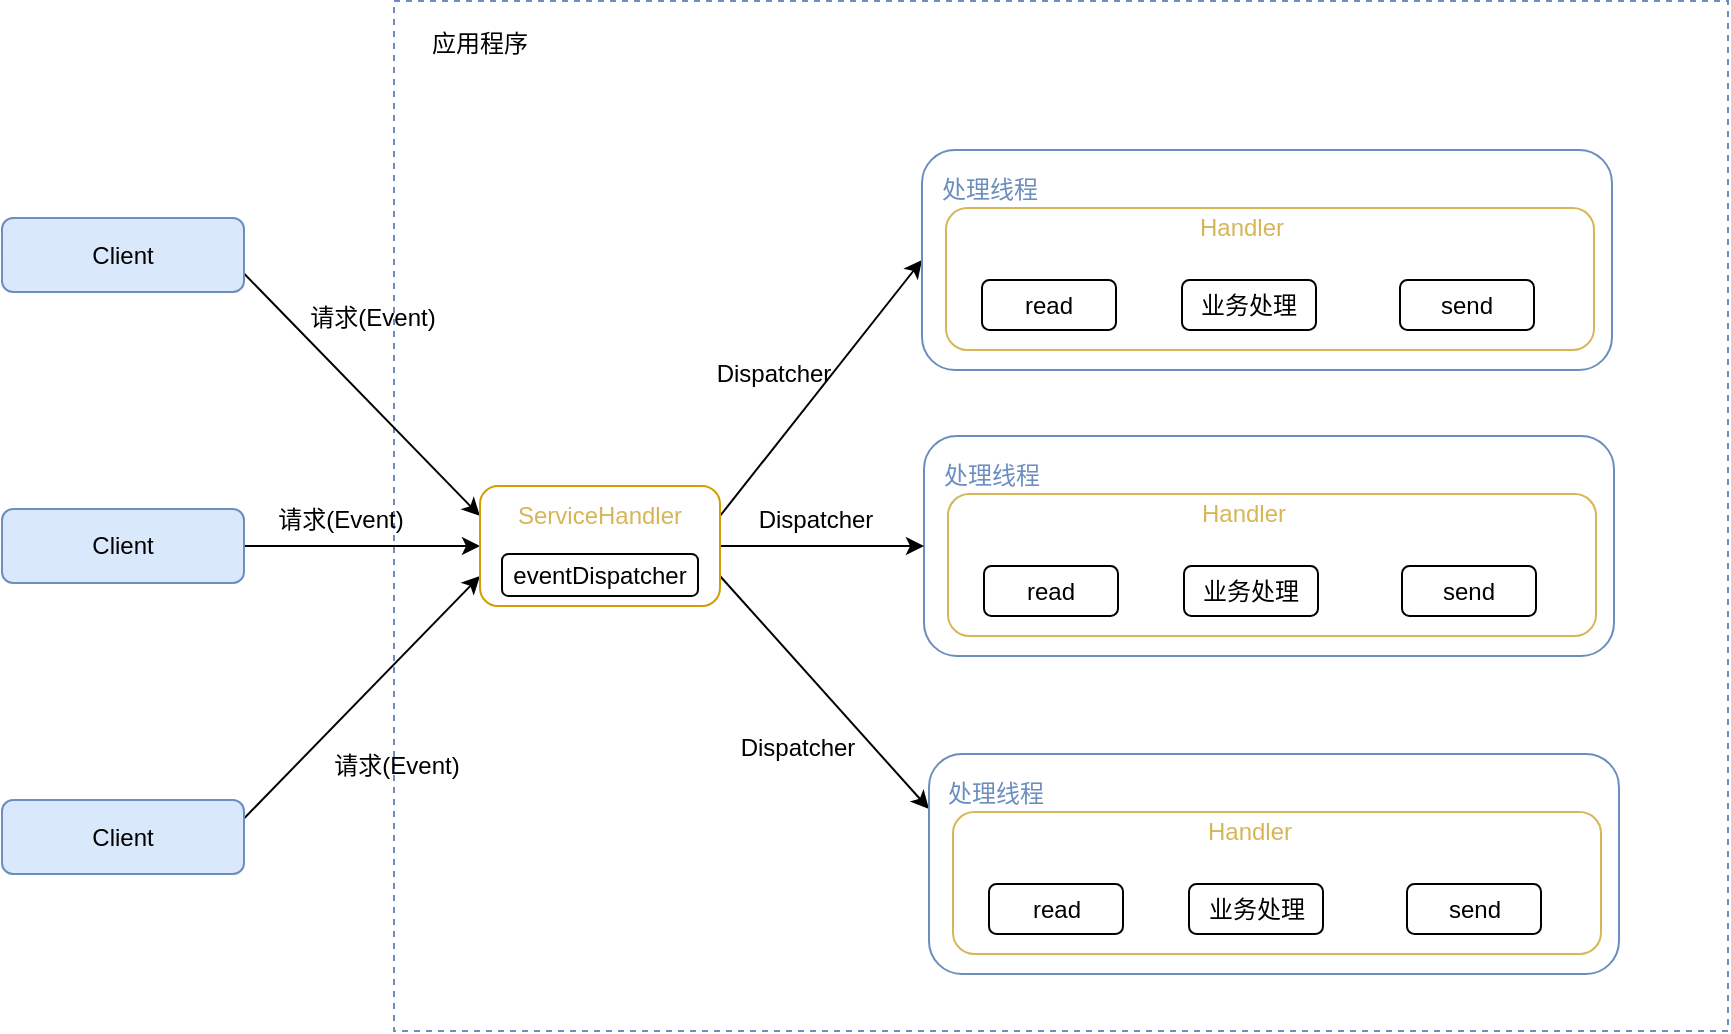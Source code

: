 <mxfile version="22.0.2" type="device">
  <diagram name="第 1 页" id="s-DmL78rveikRScN3tZT">
    <mxGraphModel dx="1036" dy="578" grid="0" gridSize="10" guides="1" tooltips="1" connect="1" arrows="1" fold="1" page="1" pageScale="1" pageWidth="980" pageHeight="690" math="0" shadow="0">
      <root>
        <mxCell id="0" />
        <mxCell id="1" parent="0" />
        <mxCell id="lbxvcnOC3WVErawTIQOx-1" value="" style="rounded=0;whiteSpace=wrap;html=1;fillColor=none;dashed=1;movable=1;resizable=1;rotatable=1;deletable=1;editable=1;locked=0;connectable=1;fontColor=#6C8EBF;strokeColor=#6C8EBF;" vertex="1" parent="1">
          <mxGeometry x="260" y="78.5" width="667" height="515" as="geometry" />
        </mxCell>
        <mxCell id="lbxvcnOC3WVErawTIQOx-43" style="rounded=0;orthogonalLoop=1;jettySize=auto;html=1;entryX=0;entryY=0.25;entryDx=0;entryDy=0;exitX=1;exitY=0.75;exitDx=0;exitDy=0;" edge="1" parent="1" source="lbxvcnOC3WVErawTIQOx-2" target="lbxvcnOC3WVErawTIQOx-37">
          <mxGeometry relative="1" as="geometry" />
        </mxCell>
        <mxCell id="lbxvcnOC3WVErawTIQOx-2" value="Client" style="rounded=1;whiteSpace=wrap;html=1;fillColor=#dae8fc;strokeColor=#6c8ebf;" vertex="1" parent="1">
          <mxGeometry x="64" y="187" width="121" height="37" as="geometry" />
        </mxCell>
        <mxCell id="lbxvcnOC3WVErawTIQOx-44" style="edgeStyle=orthogonalEdgeStyle;rounded=0;orthogonalLoop=1;jettySize=auto;html=1;" edge="1" parent="1" source="lbxvcnOC3WVErawTIQOx-4" target="lbxvcnOC3WVErawTIQOx-37">
          <mxGeometry relative="1" as="geometry" />
        </mxCell>
        <mxCell id="lbxvcnOC3WVErawTIQOx-4" value="Client" style="rounded=1;whiteSpace=wrap;html=1;fillColor=#dae8fc;strokeColor=#6c8ebf;" vertex="1" parent="1">
          <mxGeometry x="64" y="332.5" width="121" height="37" as="geometry" />
        </mxCell>
        <mxCell id="lbxvcnOC3WVErawTIQOx-45" style="rounded=0;orthogonalLoop=1;jettySize=auto;html=1;entryX=0;entryY=0.75;entryDx=0;entryDy=0;exitX=1;exitY=0.25;exitDx=0;exitDy=0;" edge="1" parent="1" source="lbxvcnOC3WVErawTIQOx-6" target="lbxvcnOC3WVErawTIQOx-37">
          <mxGeometry relative="1" as="geometry" />
        </mxCell>
        <mxCell id="lbxvcnOC3WVErawTIQOx-6" value="Client" style="rounded=1;whiteSpace=wrap;html=1;fillColor=#dae8fc;strokeColor=#6c8ebf;" vertex="1" parent="1">
          <mxGeometry x="64" y="478" width="121" height="37" as="geometry" />
        </mxCell>
        <mxCell id="lbxvcnOC3WVErawTIQOx-7" value="应用程序" style="text;html=1;align=center;verticalAlign=middle;whiteSpace=wrap;rounded=0;" vertex="1" parent="1">
          <mxGeometry x="273" y="85" width="60" height="30" as="geometry" />
        </mxCell>
        <mxCell id="lbxvcnOC3WVErawTIQOx-16" value="" style="group;movable=1;resizable=1;rotatable=1;deletable=1;editable=1;locked=0;connectable=1;" vertex="1" connectable="0" parent="1">
          <mxGeometry x="525" y="296" width="345" height="110" as="geometry" />
        </mxCell>
        <mxCell id="lbxvcnOC3WVErawTIQOx-17" value="" style="rounded=1;whiteSpace=wrap;html=1;fillColor=none;strokeColor=#6c8ebf;movable=1;resizable=1;rotatable=1;deletable=1;editable=1;locked=0;connectable=1;" vertex="1" parent="lbxvcnOC3WVErawTIQOx-16">
          <mxGeometry width="345" height="110" as="geometry" />
        </mxCell>
        <mxCell id="lbxvcnOC3WVErawTIQOx-18" value="处理线程" style="text;html=1;strokeColor=none;fillColor=none;align=center;verticalAlign=middle;whiteSpace=wrap;rounded=0;fontColor=#6C8EBF;movable=1;resizable=1;rotatable=1;deletable=1;editable=1;locked=0;connectable=1;" vertex="1" parent="lbxvcnOC3WVErawTIQOx-16">
          <mxGeometry x="3.5" y="5" width="60" height="30" as="geometry" />
        </mxCell>
        <mxCell id="lbxvcnOC3WVErawTIQOx-19" value="" style="rounded=1;whiteSpace=wrap;html=1;fillColor=none;strokeColor=#D6B656;movable=1;resizable=1;rotatable=1;deletable=1;editable=1;locked=0;connectable=1;" vertex="1" parent="lbxvcnOC3WVErawTIQOx-16">
          <mxGeometry x="12" y="29" width="324" height="71" as="geometry" />
        </mxCell>
        <mxCell id="lbxvcnOC3WVErawTIQOx-20" value="Handler" style="text;html=1;strokeColor=none;fillColor=none;align=center;verticalAlign=middle;whiteSpace=wrap;rounded=0;fontColor=#D6B656;movable=1;resizable=1;rotatable=1;deletable=1;editable=1;locked=0;connectable=1;" vertex="1" parent="lbxvcnOC3WVErawTIQOx-16">
          <mxGeometry x="130" y="24" width="60" height="30" as="geometry" />
        </mxCell>
        <mxCell id="lbxvcnOC3WVErawTIQOx-21" value="read" style="rounded=1;whiteSpace=wrap;html=1;movable=1;resizable=1;rotatable=1;deletable=1;editable=1;locked=0;connectable=1;" vertex="1" parent="lbxvcnOC3WVErawTIQOx-16">
          <mxGeometry x="30" y="65" width="67" height="25" as="geometry" />
        </mxCell>
        <mxCell id="lbxvcnOC3WVErawTIQOx-22" value="业务处理" style="rounded=1;whiteSpace=wrap;html=1;movable=1;resizable=1;rotatable=1;deletable=1;editable=1;locked=0;connectable=1;" vertex="1" parent="lbxvcnOC3WVErawTIQOx-16">
          <mxGeometry x="130" y="65" width="67" height="25" as="geometry" />
        </mxCell>
        <mxCell id="lbxvcnOC3WVErawTIQOx-23" value="send" style="rounded=1;whiteSpace=wrap;html=1;movable=1;resizable=1;rotatable=1;deletable=1;editable=1;locked=0;connectable=1;" vertex="1" parent="lbxvcnOC3WVErawTIQOx-16">
          <mxGeometry x="239" y="65" width="67" height="25" as="geometry" />
        </mxCell>
        <mxCell id="lbxvcnOC3WVErawTIQOx-33" value="请求(Event)" style="text;html=1;align=center;verticalAlign=middle;resizable=0;points=[];autosize=1;strokeColor=none;fillColor=none;" vertex="1" parent="1">
          <mxGeometry x="208" y="224" width="81" height="26" as="geometry" />
        </mxCell>
        <mxCell id="lbxvcnOC3WVErawTIQOx-34" value="请求(Event)" style="text;html=1;align=center;verticalAlign=middle;resizable=0;points=[];autosize=1;strokeColor=none;fillColor=none;" vertex="1" parent="1">
          <mxGeometry x="192" y="325" width="81" height="26" as="geometry" />
        </mxCell>
        <mxCell id="lbxvcnOC3WVErawTIQOx-35" value="请求(Event)" style="text;html=1;align=center;verticalAlign=middle;resizable=0;points=[];autosize=1;strokeColor=none;fillColor=none;" vertex="1" parent="1">
          <mxGeometry x="220" y="448" width="81" height="26" as="geometry" />
        </mxCell>
        <mxCell id="lbxvcnOC3WVErawTIQOx-46" style="rounded=0;orthogonalLoop=1;jettySize=auto;html=1;exitX=1;exitY=0.25;exitDx=0;exitDy=0;entryX=0;entryY=0.5;entryDx=0;entryDy=0;" edge="1" parent="1" source="lbxvcnOC3WVErawTIQOx-37" target="lbxvcnOC3WVErawTIQOx-9">
          <mxGeometry relative="1" as="geometry" />
        </mxCell>
        <mxCell id="lbxvcnOC3WVErawTIQOx-47" style="edgeStyle=orthogonalEdgeStyle;rounded=0;orthogonalLoop=1;jettySize=auto;html=1;entryX=0;entryY=0.5;entryDx=0;entryDy=0;" edge="1" parent="1" source="lbxvcnOC3WVErawTIQOx-37" target="lbxvcnOC3WVErawTIQOx-17">
          <mxGeometry relative="1" as="geometry" />
        </mxCell>
        <mxCell id="lbxvcnOC3WVErawTIQOx-48" style="rounded=0;orthogonalLoop=1;jettySize=auto;html=1;entryX=0;entryY=0.25;entryDx=0;entryDy=0;exitX=1;exitY=0.75;exitDx=0;exitDy=0;" edge="1" parent="1" source="lbxvcnOC3WVErawTIQOx-37" target="lbxvcnOC3WVErawTIQOx-25">
          <mxGeometry relative="1" as="geometry" />
        </mxCell>
        <mxCell id="lbxvcnOC3WVErawTIQOx-37" value="" style="rounded=1;whiteSpace=wrap;html=1;fillColor=none;strokeColor=#d79b00;" vertex="1" parent="1">
          <mxGeometry x="303" y="321" width="120" height="60" as="geometry" />
        </mxCell>
        <mxCell id="lbxvcnOC3WVErawTIQOx-38" value="ServiceHandler" style="text;html=1;strokeColor=none;fillColor=none;align=center;verticalAlign=middle;whiteSpace=wrap;rounded=0;labelBackgroundColor=none;fontColor=#D6B656;" vertex="1" parent="1">
          <mxGeometry x="333" y="321" width="60" height="30" as="geometry" />
        </mxCell>
        <mxCell id="lbxvcnOC3WVErawTIQOx-39" value="eventDispatcher" style="rounded=1;whiteSpace=wrap;html=1;" vertex="1" parent="1">
          <mxGeometry x="314" y="355" width="98" height="21" as="geometry" />
        </mxCell>
        <mxCell id="lbxvcnOC3WVErawTIQOx-50" value="Dispatcher" style="text;html=1;strokeColor=none;fillColor=none;align=center;verticalAlign=middle;whiteSpace=wrap;rounded=0;" vertex="1" parent="1">
          <mxGeometry x="420" y="250" width="60" height="30" as="geometry" />
        </mxCell>
        <mxCell id="lbxvcnOC3WVErawTIQOx-51" value="Dispatcher" style="text;html=1;strokeColor=none;fillColor=none;align=center;verticalAlign=middle;whiteSpace=wrap;rounded=0;" vertex="1" parent="1">
          <mxGeometry x="441" y="323" width="60" height="30" as="geometry" />
        </mxCell>
        <mxCell id="lbxvcnOC3WVErawTIQOx-52" value="Dispatcher" style="text;html=1;strokeColor=none;fillColor=none;align=center;verticalAlign=middle;whiteSpace=wrap;rounded=0;" vertex="1" parent="1">
          <mxGeometry x="432" y="437" width="60" height="30" as="geometry" />
        </mxCell>
        <mxCell id="lbxvcnOC3WVErawTIQOx-9" value="" style="rounded=1;whiteSpace=wrap;html=1;fillColor=none;strokeColor=#6c8ebf;movable=1;resizable=1;rotatable=1;deletable=1;editable=1;locked=0;connectable=1;" vertex="1" parent="1">
          <mxGeometry x="524" y="153" width="345" height="110" as="geometry" />
        </mxCell>
        <mxCell id="lbxvcnOC3WVErawTIQOx-10" value="处理线程" style="text;html=1;strokeColor=none;fillColor=none;align=center;verticalAlign=middle;whiteSpace=wrap;rounded=0;fontColor=#6C8EBF;movable=1;resizable=1;rotatable=1;deletable=1;editable=1;locked=0;connectable=1;" vertex="1" parent="1">
          <mxGeometry x="527.5" y="158" width="60" height="30" as="geometry" />
        </mxCell>
        <mxCell id="lbxvcnOC3WVErawTIQOx-11" value="" style="rounded=1;whiteSpace=wrap;html=1;fillColor=none;strokeColor=#D6B656;movable=1;resizable=1;rotatable=1;deletable=1;editable=1;locked=0;connectable=1;" vertex="1" parent="1">
          <mxGeometry x="536" y="182" width="324" height="71" as="geometry" />
        </mxCell>
        <mxCell id="lbxvcnOC3WVErawTIQOx-12" value="Handler" style="text;html=1;strokeColor=none;fillColor=none;align=center;verticalAlign=middle;whiteSpace=wrap;rounded=0;fontColor=#D6B656;movable=1;resizable=1;rotatable=1;deletable=1;editable=1;locked=0;connectable=1;" vertex="1" parent="1">
          <mxGeometry x="654" y="177" width="60" height="30" as="geometry" />
        </mxCell>
        <mxCell id="lbxvcnOC3WVErawTIQOx-13" value="read" style="rounded=1;whiteSpace=wrap;html=1;movable=1;resizable=1;rotatable=1;deletable=1;editable=1;locked=0;connectable=1;" vertex="1" parent="1">
          <mxGeometry x="554" y="218" width="67" height="25" as="geometry" />
        </mxCell>
        <mxCell id="lbxvcnOC3WVErawTIQOx-14" value="业务处理" style="rounded=1;whiteSpace=wrap;html=1;movable=1;resizable=1;rotatable=1;deletable=1;editable=1;locked=0;connectable=1;" vertex="1" parent="1">
          <mxGeometry x="654" y="218" width="67" height="25" as="geometry" />
        </mxCell>
        <mxCell id="lbxvcnOC3WVErawTIQOx-15" value="send" style="rounded=1;whiteSpace=wrap;html=1;movable=1;resizable=1;rotatable=1;deletable=1;editable=1;locked=0;connectable=1;" vertex="1" parent="1">
          <mxGeometry x="763" y="218" width="67" height="25" as="geometry" />
        </mxCell>
        <mxCell id="lbxvcnOC3WVErawTIQOx-25" value="" style="rounded=1;whiteSpace=wrap;html=1;fillColor=none;strokeColor=#6c8ebf;movable=1;resizable=1;rotatable=1;deletable=1;editable=1;locked=0;connectable=1;" vertex="1" parent="1">
          <mxGeometry x="527.5" y="455" width="345" height="110" as="geometry" />
        </mxCell>
        <mxCell id="lbxvcnOC3WVErawTIQOx-26" value="处理线程" style="text;html=1;strokeColor=none;fillColor=none;align=center;verticalAlign=middle;whiteSpace=wrap;rounded=0;fontColor=#6C8EBF;movable=1;resizable=1;rotatable=1;deletable=1;editable=1;locked=0;connectable=1;" vertex="1" parent="1">
          <mxGeometry x="531" y="460" width="60" height="30" as="geometry" />
        </mxCell>
        <mxCell id="lbxvcnOC3WVErawTIQOx-27" value="" style="rounded=1;whiteSpace=wrap;html=1;fillColor=none;strokeColor=#D6B656;movable=1;resizable=1;rotatable=1;deletable=1;editable=1;locked=0;connectable=1;" vertex="1" parent="1">
          <mxGeometry x="539.5" y="484" width="324" height="71" as="geometry" />
        </mxCell>
        <mxCell id="lbxvcnOC3WVErawTIQOx-28" value="Handler" style="text;html=1;strokeColor=none;fillColor=none;align=center;verticalAlign=middle;whiteSpace=wrap;rounded=0;fontColor=#D6B656;movable=1;resizable=1;rotatable=1;deletable=1;editable=1;locked=0;connectable=1;" vertex="1" parent="1">
          <mxGeometry x="657.5" y="479" width="60" height="30" as="geometry" />
        </mxCell>
        <mxCell id="lbxvcnOC3WVErawTIQOx-29" value="read" style="rounded=1;whiteSpace=wrap;html=1;movable=1;resizable=1;rotatable=1;deletable=1;editable=1;locked=0;connectable=1;" vertex="1" parent="1">
          <mxGeometry x="557.5" y="520" width="67" height="25" as="geometry" />
        </mxCell>
        <mxCell id="lbxvcnOC3WVErawTIQOx-30" value="业务处理" style="rounded=1;whiteSpace=wrap;html=1;movable=1;resizable=1;rotatable=1;deletable=1;editable=1;locked=0;connectable=1;" vertex="1" parent="1">
          <mxGeometry x="657.5" y="520" width="67" height="25" as="geometry" />
        </mxCell>
        <mxCell id="lbxvcnOC3WVErawTIQOx-31" value="send" style="rounded=1;whiteSpace=wrap;html=1;movable=1;resizable=1;rotatable=1;deletable=1;editable=1;locked=0;connectable=1;" vertex="1" parent="1">
          <mxGeometry x="766.5" y="520" width="67" height="25" as="geometry" />
        </mxCell>
      </root>
    </mxGraphModel>
  </diagram>
</mxfile>
